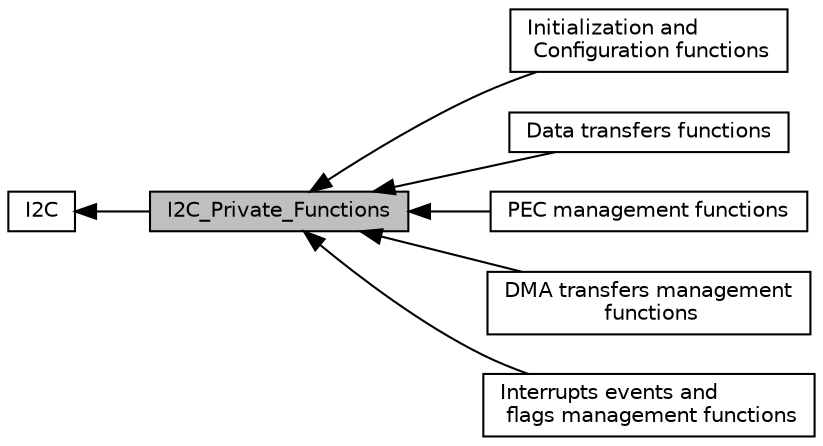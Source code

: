 digraph "I2C_Private_Functions"
{
  edge [fontname="Helvetica",fontsize="10",labelfontname="Helvetica",labelfontsize="10"];
  node [fontname="Helvetica",fontsize="10",shape=record];
  rankdir=LR;
  Node0 [label="I2C_Private_Functions",height=0.2,width=0.4,color="black", fillcolor="grey75", style="filled", fontcolor="black"];
  Node1 [label="I2C",height=0.2,width=0.4,color="black", fillcolor="white", style="filled",URL="$group___i2_c.html",tooltip="I2C driver modules. "];
  Node2 [label="Initialization and\l Configuration functions",height=0.2,width=0.4,color="black", fillcolor="white", style="filled",URL="$group___i2_c___group1.html",tooltip="Initialization and Configuration functions. "];
  Node3 [label="Data transfers functions",height=0.2,width=0.4,color="black", fillcolor="white", style="filled",URL="$group___i2_c___group2.html",tooltip="Data transfers functions. "];
  Node4 [label="PEC management functions",height=0.2,width=0.4,color="black", fillcolor="white", style="filled",URL="$group___i2_c___group3.html",tooltip="PEC management functions. "];
  Node5 [label="DMA transfers management\l functions",height=0.2,width=0.4,color="black", fillcolor="white", style="filled",URL="$group___i2_c___group4.html",tooltip="DMA transfers management functions. "];
  Node6 [label="Interrupts events and\l flags management functions",height=0.2,width=0.4,color="black", fillcolor="white", style="filled",URL="$group___i2_c___group5.html",tooltip="Interrupts, events and flags management functions. "];
  Node1->Node0 [shape=plaintext, dir="back", style="solid"];
  Node0->Node2 [shape=plaintext, dir="back", style="solid"];
  Node0->Node3 [shape=plaintext, dir="back", style="solid"];
  Node0->Node4 [shape=plaintext, dir="back", style="solid"];
  Node0->Node5 [shape=plaintext, dir="back", style="solid"];
  Node0->Node6 [shape=plaintext, dir="back", style="solid"];
}
